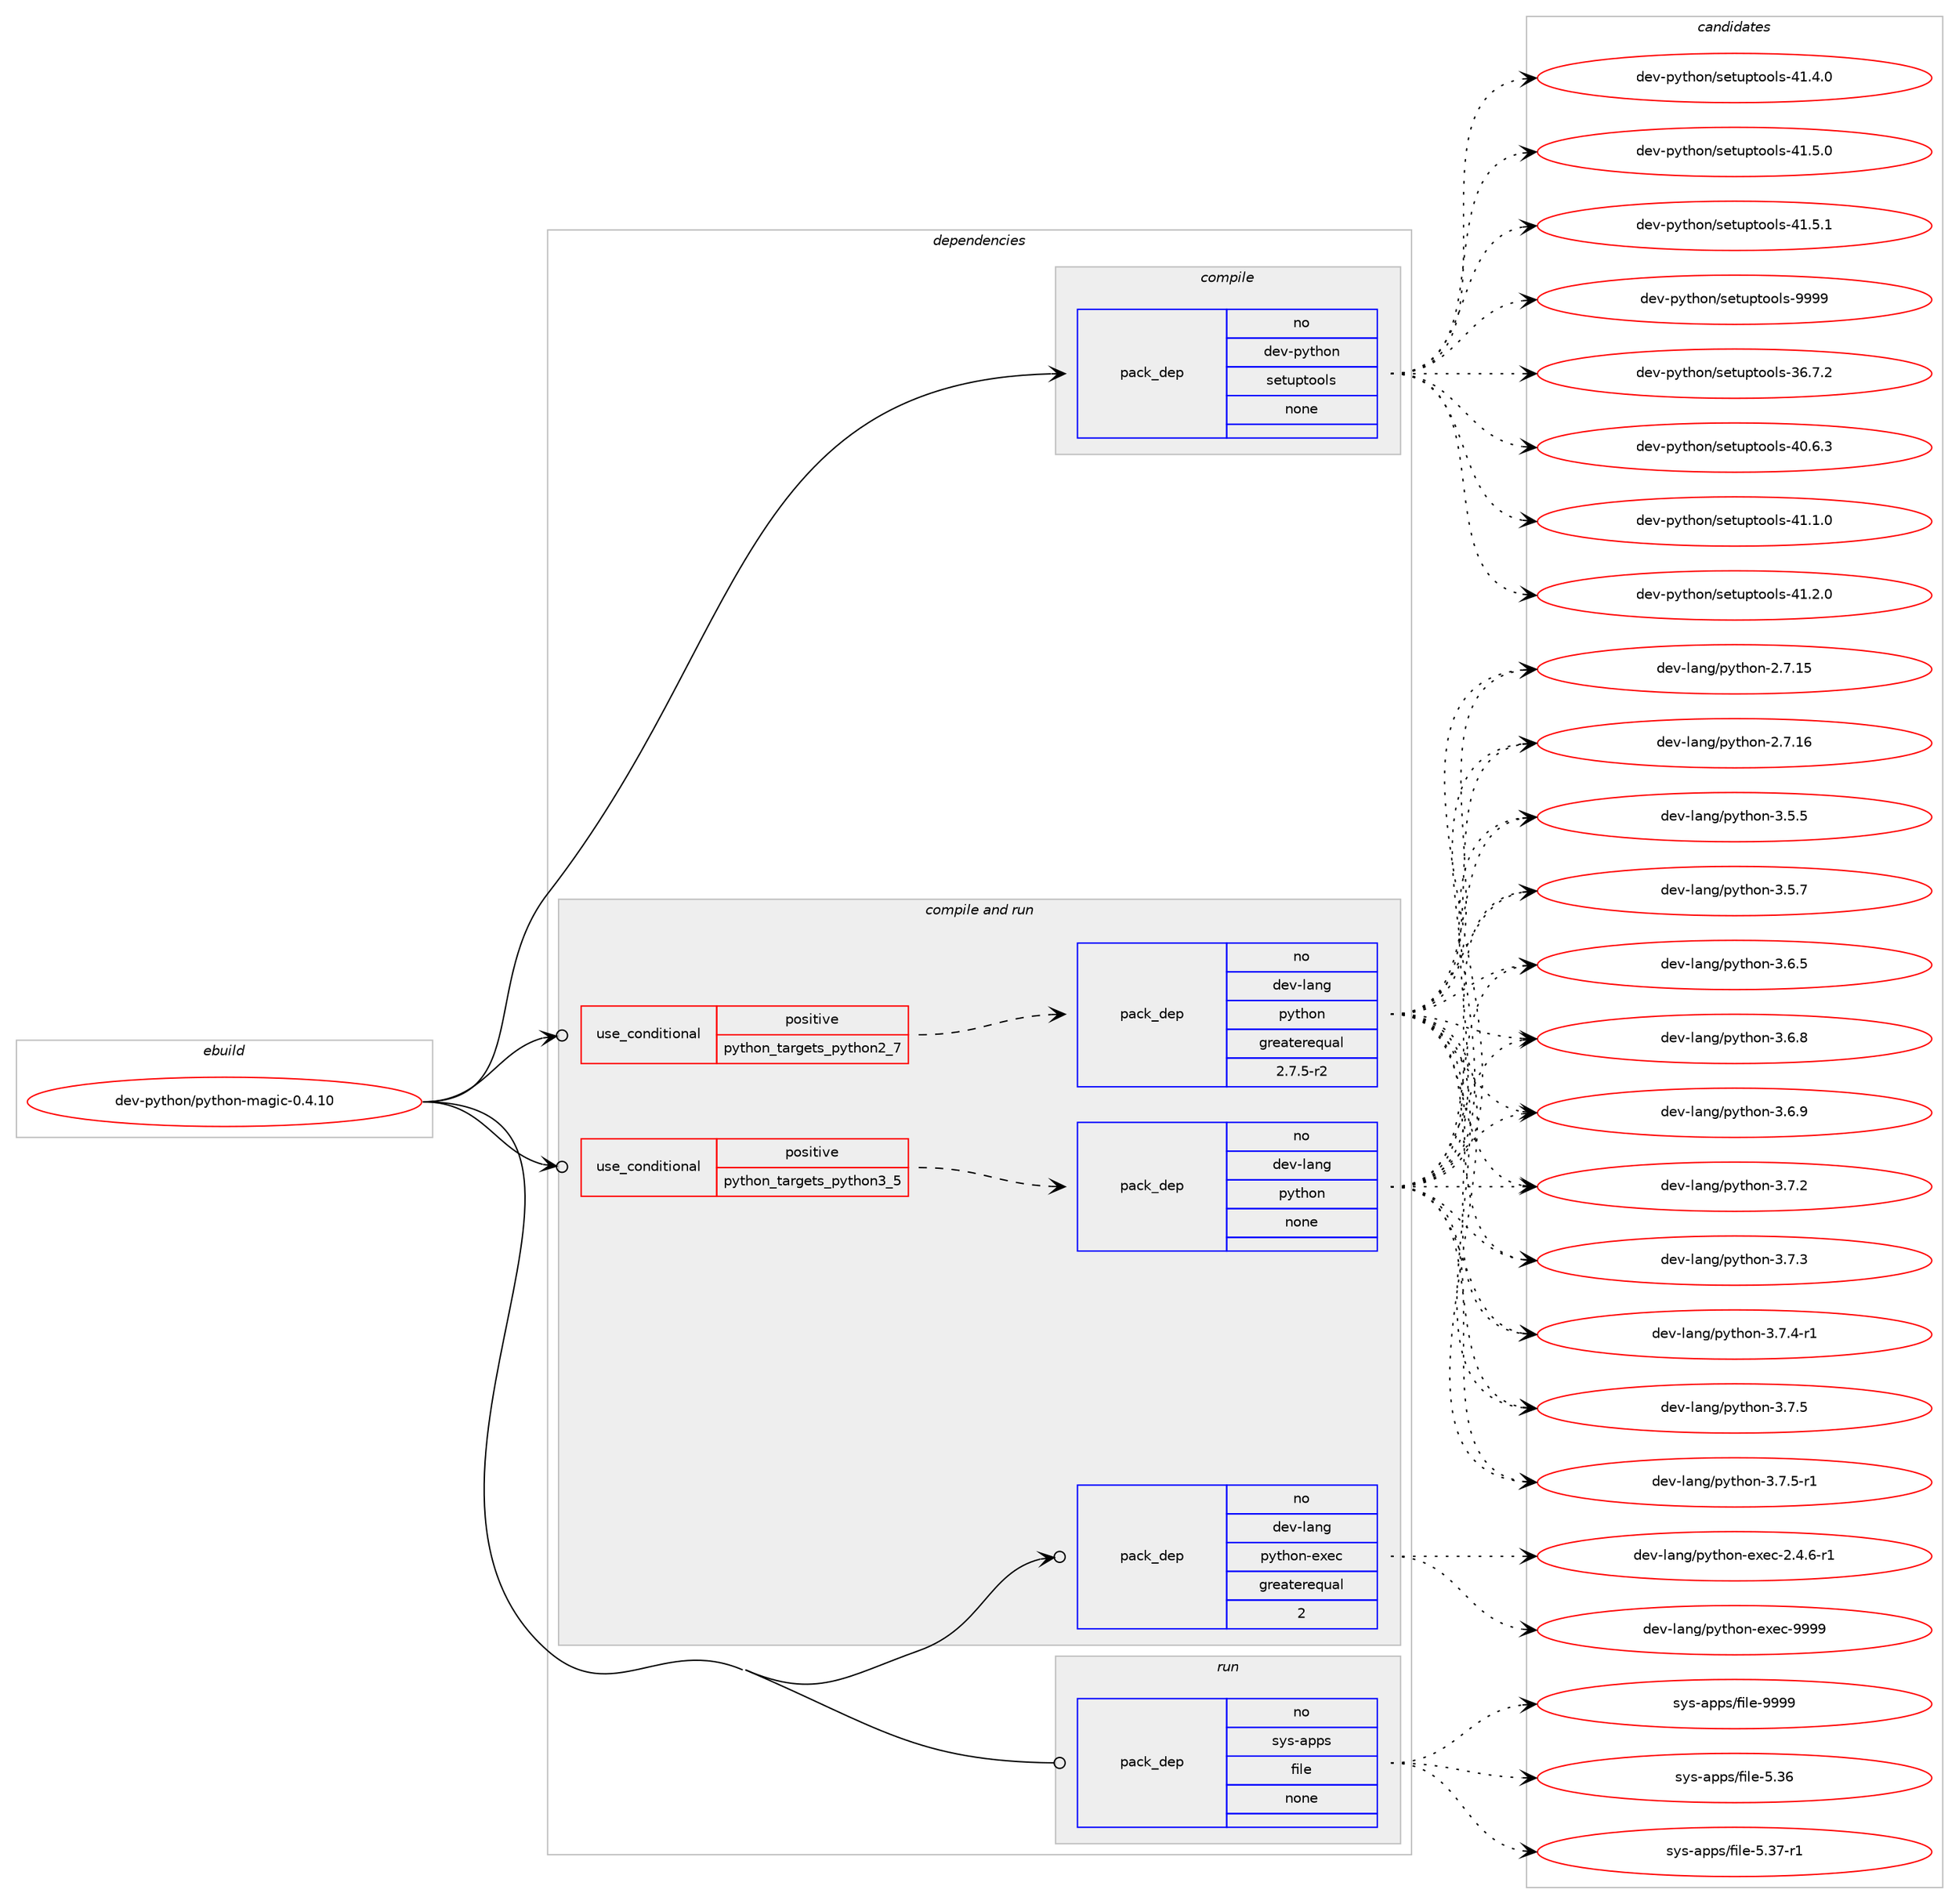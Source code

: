 digraph prolog {

# *************
# Graph options
# *************

newrank=true;
concentrate=true;
compound=true;
graph [rankdir=LR,fontname=Helvetica,fontsize=10,ranksep=1.5];#, ranksep=2.5, nodesep=0.2];
edge  [arrowhead=vee];
node  [fontname=Helvetica,fontsize=10];

# **********
# The ebuild
# **********

subgraph cluster_leftcol {
color=gray;
rank=same;
label=<<i>ebuild</i>>;
id [label="dev-python/python-magic-0.4.10", color=red, width=4, href="../dev-python/python-magic-0.4.10.svg"];
}

# ****************
# The dependencies
# ****************

subgraph cluster_midcol {
color=gray;
label=<<i>dependencies</i>>;
subgraph cluster_compile {
fillcolor="#eeeeee";
style=filled;
label=<<i>compile</i>>;
subgraph pack472219 {
dependency631770 [label=<<TABLE BORDER="0" CELLBORDER="1" CELLSPACING="0" CELLPADDING="4" WIDTH="220"><TR><TD ROWSPAN="6" CELLPADDING="30">pack_dep</TD></TR><TR><TD WIDTH="110">no</TD></TR><TR><TD>dev-python</TD></TR><TR><TD>setuptools</TD></TR><TR><TD>none</TD></TR><TR><TD></TD></TR></TABLE>>, shape=none, color=blue];
}
id:e -> dependency631770:w [weight=20,style="solid",arrowhead="vee"];
}
subgraph cluster_compileandrun {
fillcolor="#eeeeee";
style=filled;
label=<<i>compile and run</i>>;
subgraph cond147680 {
dependency631771 [label=<<TABLE BORDER="0" CELLBORDER="1" CELLSPACING="0" CELLPADDING="4"><TR><TD ROWSPAN="3" CELLPADDING="10">use_conditional</TD></TR><TR><TD>positive</TD></TR><TR><TD>python_targets_python2_7</TD></TR></TABLE>>, shape=none, color=red];
subgraph pack472220 {
dependency631772 [label=<<TABLE BORDER="0" CELLBORDER="1" CELLSPACING="0" CELLPADDING="4" WIDTH="220"><TR><TD ROWSPAN="6" CELLPADDING="30">pack_dep</TD></TR><TR><TD WIDTH="110">no</TD></TR><TR><TD>dev-lang</TD></TR><TR><TD>python</TD></TR><TR><TD>greaterequal</TD></TR><TR><TD>2.7.5-r2</TD></TR></TABLE>>, shape=none, color=blue];
}
dependency631771:e -> dependency631772:w [weight=20,style="dashed",arrowhead="vee"];
}
id:e -> dependency631771:w [weight=20,style="solid",arrowhead="odotvee"];
subgraph cond147681 {
dependency631773 [label=<<TABLE BORDER="0" CELLBORDER="1" CELLSPACING="0" CELLPADDING="4"><TR><TD ROWSPAN="3" CELLPADDING="10">use_conditional</TD></TR><TR><TD>positive</TD></TR><TR><TD>python_targets_python3_5</TD></TR></TABLE>>, shape=none, color=red];
subgraph pack472221 {
dependency631774 [label=<<TABLE BORDER="0" CELLBORDER="1" CELLSPACING="0" CELLPADDING="4" WIDTH="220"><TR><TD ROWSPAN="6" CELLPADDING="30">pack_dep</TD></TR><TR><TD WIDTH="110">no</TD></TR><TR><TD>dev-lang</TD></TR><TR><TD>python</TD></TR><TR><TD>none</TD></TR><TR><TD></TD></TR></TABLE>>, shape=none, color=blue];
}
dependency631773:e -> dependency631774:w [weight=20,style="dashed",arrowhead="vee"];
}
id:e -> dependency631773:w [weight=20,style="solid",arrowhead="odotvee"];
subgraph pack472222 {
dependency631775 [label=<<TABLE BORDER="0" CELLBORDER="1" CELLSPACING="0" CELLPADDING="4" WIDTH="220"><TR><TD ROWSPAN="6" CELLPADDING="30">pack_dep</TD></TR><TR><TD WIDTH="110">no</TD></TR><TR><TD>dev-lang</TD></TR><TR><TD>python-exec</TD></TR><TR><TD>greaterequal</TD></TR><TR><TD>2</TD></TR></TABLE>>, shape=none, color=blue];
}
id:e -> dependency631775:w [weight=20,style="solid",arrowhead="odotvee"];
}
subgraph cluster_run {
fillcolor="#eeeeee";
style=filled;
label=<<i>run</i>>;
subgraph pack472223 {
dependency631776 [label=<<TABLE BORDER="0" CELLBORDER="1" CELLSPACING="0" CELLPADDING="4" WIDTH="220"><TR><TD ROWSPAN="6" CELLPADDING="30">pack_dep</TD></TR><TR><TD WIDTH="110">no</TD></TR><TR><TD>sys-apps</TD></TR><TR><TD>file</TD></TR><TR><TD>none</TD></TR><TR><TD></TD></TR></TABLE>>, shape=none, color=blue];
}
id:e -> dependency631776:w [weight=20,style="solid",arrowhead="odot"];
}
}

# **************
# The candidates
# **************

subgraph cluster_choices {
rank=same;
color=gray;
label=<<i>candidates</i>>;

subgraph choice472219 {
color=black;
nodesep=1;
choice100101118451121211161041111104711510111611711211611111110811545515446554650 [label="dev-python/setuptools-36.7.2", color=red, width=4,href="../dev-python/setuptools-36.7.2.svg"];
choice100101118451121211161041111104711510111611711211611111110811545524846544651 [label="dev-python/setuptools-40.6.3", color=red, width=4,href="../dev-python/setuptools-40.6.3.svg"];
choice100101118451121211161041111104711510111611711211611111110811545524946494648 [label="dev-python/setuptools-41.1.0", color=red, width=4,href="../dev-python/setuptools-41.1.0.svg"];
choice100101118451121211161041111104711510111611711211611111110811545524946504648 [label="dev-python/setuptools-41.2.0", color=red, width=4,href="../dev-python/setuptools-41.2.0.svg"];
choice100101118451121211161041111104711510111611711211611111110811545524946524648 [label="dev-python/setuptools-41.4.0", color=red, width=4,href="../dev-python/setuptools-41.4.0.svg"];
choice100101118451121211161041111104711510111611711211611111110811545524946534648 [label="dev-python/setuptools-41.5.0", color=red, width=4,href="../dev-python/setuptools-41.5.0.svg"];
choice100101118451121211161041111104711510111611711211611111110811545524946534649 [label="dev-python/setuptools-41.5.1", color=red, width=4,href="../dev-python/setuptools-41.5.1.svg"];
choice10010111845112121116104111110471151011161171121161111111081154557575757 [label="dev-python/setuptools-9999", color=red, width=4,href="../dev-python/setuptools-9999.svg"];
dependency631770:e -> choice100101118451121211161041111104711510111611711211611111110811545515446554650:w [style=dotted,weight="100"];
dependency631770:e -> choice100101118451121211161041111104711510111611711211611111110811545524846544651:w [style=dotted,weight="100"];
dependency631770:e -> choice100101118451121211161041111104711510111611711211611111110811545524946494648:w [style=dotted,weight="100"];
dependency631770:e -> choice100101118451121211161041111104711510111611711211611111110811545524946504648:w [style=dotted,weight="100"];
dependency631770:e -> choice100101118451121211161041111104711510111611711211611111110811545524946524648:w [style=dotted,weight="100"];
dependency631770:e -> choice100101118451121211161041111104711510111611711211611111110811545524946534648:w [style=dotted,weight="100"];
dependency631770:e -> choice100101118451121211161041111104711510111611711211611111110811545524946534649:w [style=dotted,weight="100"];
dependency631770:e -> choice10010111845112121116104111110471151011161171121161111111081154557575757:w [style=dotted,weight="100"];
}
subgraph choice472220 {
color=black;
nodesep=1;
choice10010111845108971101034711212111610411111045504655464953 [label="dev-lang/python-2.7.15", color=red, width=4,href="../dev-lang/python-2.7.15.svg"];
choice10010111845108971101034711212111610411111045504655464954 [label="dev-lang/python-2.7.16", color=red, width=4,href="../dev-lang/python-2.7.16.svg"];
choice100101118451089711010347112121116104111110455146534653 [label="dev-lang/python-3.5.5", color=red, width=4,href="../dev-lang/python-3.5.5.svg"];
choice100101118451089711010347112121116104111110455146534655 [label="dev-lang/python-3.5.7", color=red, width=4,href="../dev-lang/python-3.5.7.svg"];
choice100101118451089711010347112121116104111110455146544653 [label="dev-lang/python-3.6.5", color=red, width=4,href="../dev-lang/python-3.6.5.svg"];
choice100101118451089711010347112121116104111110455146544656 [label="dev-lang/python-3.6.8", color=red, width=4,href="../dev-lang/python-3.6.8.svg"];
choice100101118451089711010347112121116104111110455146544657 [label="dev-lang/python-3.6.9", color=red, width=4,href="../dev-lang/python-3.6.9.svg"];
choice100101118451089711010347112121116104111110455146554650 [label="dev-lang/python-3.7.2", color=red, width=4,href="../dev-lang/python-3.7.2.svg"];
choice100101118451089711010347112121116104111110455146554651 [label="dev-lang/python-3.7.3", color=red, width=4,href="../dev-lang/python-3.7.3.svg"];
choice1001011184510897110103471121211161041111104551465546524511449 [label="dev-lang/python-3.7.4-r1", color=red, width=4,href="../dev-lang/python-3.7.4-r1.svg"];
choice100101118451089711010347112121116104111110455146554653 [label="dev-lang/python-3.7.5", color=red, width=4,href="../dev-lang/python-3.7.5.svg"];
choice1001011184510897110103471121211161041111104551465546534511449 [label="dev-lang/python-3.7.5-r1", color=red, width=4,href="../dev-lang/python-3.7.5-r1.svg"];
dependency631772:e -> choice10010111845108971101034711212111610411111045504655464953:w [style=dotted,weight="100"];
dependency631772:e -> choice10010111845108971101034711212111610411111045504655464954:w [style=dotted,weight="100"];
dependency631772:e -> choice100101118451089711010347112121116104111110455146534653:w [style=dotted,weight="100"];
dependency631772:e -> choice100101118451089711010347112121116104111110455146534655:w [style=dotted,weight="100"];
dependency631772:e -> choice100101118451089711010347112121116104111110455146544653:w [style=dotted,weight="100"];
dependency631772:e -> choice100101118451089711010347112121116104111110455146544656:w [style=dotted,weight="100"];
dependency631772:e -> choice100101118451089711010347112121116104111110455146544657:w [style=dotted,weight="100"];
dependency631772:e -> choice100101118451089711010347112121116104111110455146554650:w [style=dotted,weight="100"];
dependency631772:e -> choice100101118451089711010347112121116104111110455146554651:w [style=dotted,weight="100"];
dependency631772:e -> choice1001011184510897110103471121211161041111104551465546524511449:w [style=dotted,weight="100"];
dependency631772:e -> choice100101118451089711010347112121116104111110455146554653:w [style=dotted,weight="100"];
dependency631772:e -> choice1001011184510897110103471121211161041111104551465546534511449:w [style=dotted,weight="100"];
}
subgraph choice472221 {
color=black;
nodesep=1;
choice10010111845108971101034711212111610411111045504655464953 [label="dev-lang/python-2.7.15", color=red, width=4,href="../dev-lang/python-2.7.15.svg"];
choice10010111845108971101034711212111610411111045504655464954 [label="dev-lang/python-2.7.16", color=red, width=4,href="../dev-lang/python-2.7.16.svg"];
choice100101118451089711010347112121116104111110455146534653 [label="dev-lang/python-3.5.5", color=red, width=4,href="../dev-lang/python-3.5.5.svg"];
choice100101118451089711010347112121116104111110455146534655 [label="dev-lang/python-3.5.7", color=red, width=4,href="../dev-lang/python-3.5.7.svg"];
choice100101118451089711010347112121116104111110455146544653 [label="dev-lang/python-3.6.5", color=red, width=4,href="../dev-lang/python-3.6.5.svg"];
choice100101118451089711010347112121116104111110455146544656 [label="dev-lang/python-3.6.8", color=red, width=4,href="../dev-lang/python-3.6.8.svg"];
choice100101118451089711010347112121116104111110455146544657 [label="dev-lang/python-3.6.9", color=red, width=4,href="../dev-lang/python-3.6.9.svg"];
choice100101118451089711010347112121116104111110455146554650 [label="dev-lang/python-3.7.2", color=red, width=4,href="../dev-lang/python-3.7.2.svg"];
choice100101118451089711010347112121116104111110455146554651 [label="dev-lang/python-3.7.3", color=red, width=4,href="../dev-lang/python-3.7.3.svg"];
choice1001011184510897110103471121211161041111104551465546524511449 [label="dev-lang/python-3.7.4-r1", color=red, width=4,href="../dev-lang/python-3.7.4-r1.svg"];
choice100101118451089711010347112121116104111110455146554653 [label="dev-lang/python-3.7.5", color=red, width=4,href="../dev-lang/python-3.7.5.svg"];
choice1001011184510897110103471121211161041111104551465546534511449 [label="dev-lang/python-3.7.5-r1", color=red, width=4,href="../dev-lang/python-3.7.5-r1.svg"];
dependency631774:e -> choice10010111845108971101034711212111610411111045504655464953:w [style=dotted,weight="100"];
dependency631774:e -> choice10010111845108971101034711212111610411111045504655464954:w [style=dotted,weight="100"];
dependency631774:e -> choice100101118451089711010347112121116104111110455146534653:w [style=dotted,weight="100"];
dependency631774:e -> choice100101118451089711010347112121116104111110455146534655:w [style=dotted,weight="100"];
dependency631774:e -> choice100101118451089711010347112121116104111110455146544653:w [style=dotted,weight="100"];
dependency631774:e -> choice100101118451089711010347112121116104111110455146544656:w [style=dotted,weight="100"];
dependency631774:e -> choice100101118451089711010347112121116104111110455146544657:w [style=dotted,weight="100"];
dependency631774:e -> choice100101118451089711010347112121116104111110455146554650:w [style=dotted,weight="100"];
dependency631774:e -> choice100101118451089711010347112121116104111110455146554651:w [style=dotted,weight="100"];
dependency631774:e -> choice1001011184510897110103471121211161041111104551465546524511449:w [style=dotted,weight="100"];
dependency631774:e -> choice100101118451089711010347112121116104111110455146554653:w [style=dotted,weight="100"];
dependency631774:e -> choice1001011184510897110103471121211161041111104551465546534511449:w [style=dotted,weight="100"];
}
subgraph choice472222 {
color=black;
nodesep=1;
choice10010111845108971101034711212111610411111045101120101994550465246544511449 [label="dev-lang/python-exec-2.4.6-r1", color=red, width=4,href="../dev-lang/python-exec-2.4.6-r1.svg"];
choice10010111845108971101034711212111610411111045101120101994557575757 [label="dev-lang/python-exec-9999", color=red, width=4,href="../dev-lang/python-exec-9999.svg"];
dependency631775:e -> choice10010111845108971101034711212111610411111045101120101994550465246544511449:w [style=dotted,weight="100"];
dependency631775:e -> choice10010111845108971101034711212111610411111045101120101994557575757:w [style=dotted,weight="100"];
}
subgraph choice472223 {
color=black;
nodesep=1;
choice1151211154597112112115471021051081014553465154 [label="sys-apps/file-5.36", color=red, width=4,href="../sys-apps/file-5.36.svg"];
choice11512111545971121121154710210510810145534651554511449 [label="sys-apps/file-5.37-r1", color=red, width=4,href="../sys-apps/file-5.37-r1.svg"];
choice1151211154597112112115471021051081014557575757 [label="sys-apps/file-9999", color=red, width=4,href="../sys-apps/file-9999.svg"];
dependency631776:e -> choice1151211154597112112115471021051081014553465154:w [style=dotted,weight="100"];
dependency631776:e -> choice11512111545971121121154710210510810145534651554511449:w [style=dotted,weight="100"];
dependency631776:e -> choice1151211154597112112115471021051081014557575757:w [style=dotted,weight="100"];
}
}

}
